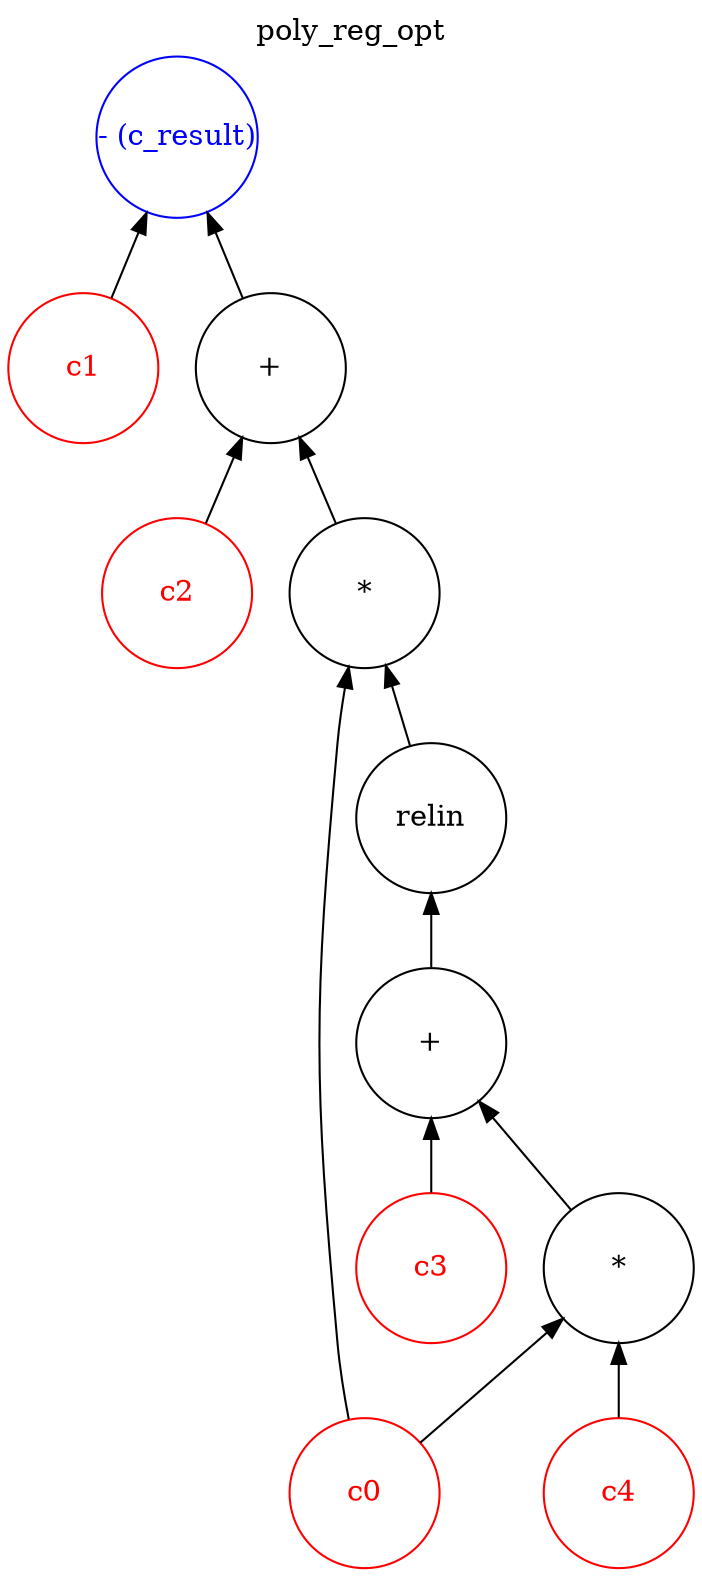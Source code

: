 digraph "poly_reg_opt" {
graph [label="poly_reg_opt" labelloc="t"]
node [shape=circle width=1 margin=0]
edge [dir=back]
16 [label="c1" style=solid color=red fontcolor=red]
17 [label="c2" style=solid color=red fontcolor=red]
15 [label="c0" style=solid color=red fontcolor=red]
18 [label="c3" style=solid color=red fontcolor=red]
19 [label="c4" style=solid color=red fontcolor=red]
29 [label="*" style=solid color=black fontcolor=black]
29 -> 15
29 -> 19
30 [label="+" style=solid color=black fontcolor=black]
30 -> 18
30 -> 29
32 [label="relin" style=solid color=black fontcolor=black]
32 -> 30
31 [label="*" style=solid color=black fontcolor=black]
31 -> 15
31 -> 32
24 [label="+" style=solid color=black fontcolor=black]
24 -> 17
24 -> 31
25 [label="- (c_result)" style=solid color=blue fontcolor=blue]
25 -> 16
25 -> 24
}
